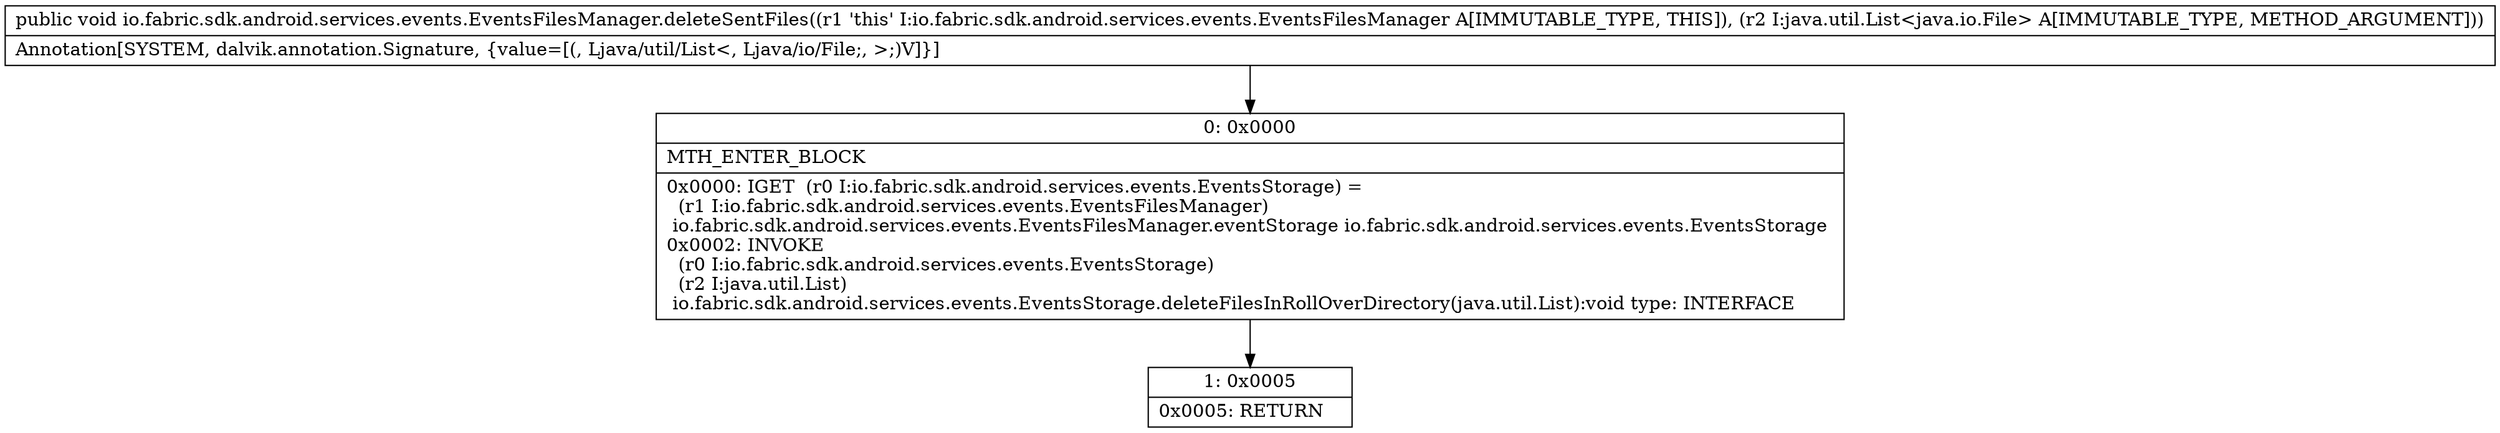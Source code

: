 digraph "CFG forio.fabric.sdk.android.services.events.EventsFilesManager.deleteSentFiles(Ljava\/util\/List;)V" {
Node_0 [shape=record,label="{0\:\ 0x0000|MTH_ENTER_BLOCK\l|0x0000: IGET  (r0 I:io.fabric.sdk.android.services.events.EventsStorage) = \l  (r1 I:io.fabric.sdk.android.services.events.EventsFilesManager)\l io.fabric.sdk.android.services.events.EventsFilesManager.eventStorage io.fabric.sdk.android.services.events.EventsStorage \l0x0002: INVOKE  \l  (r0 I:io.fabric.sdk.android.services.events.EventsStorage)\l  (r2 I:java.util.List)\l io.fabric.sdk.android.services.events.EventsStorage.deleteFilesInRollOverDirectory(java.util.List):void type: INTERFACE \l}"];
Node_1 [shape=record,label="{1\:\ 0x0005|0x0005: RETURN   \l}"];
MethodNode[shape=record,label="{public void io.fabric.sdk.android.services.events.EventsFilesManager.deleteSentFiles((r1 'this' I:io.fabric.sdk.android.services.events.EventsFilesManager A[IMMUTABLE_TYPE, THIS]), (r2 I:java.util.List\<java.io.File\> A[IMMUTABLE_TYPE, METHOD_ARGUMENT]))  | Annotation[SYSTEM, dalvik.annotation.Signature, \{value=[(, Ljava\/util\/List\<, Ljava\/io\/File;, \>;)V]\}]\l}"];
MethodNode -> Node_0;
Node_0 -> Node_1;
}


